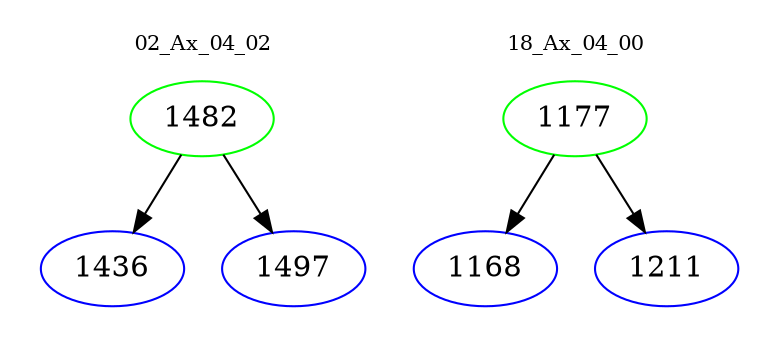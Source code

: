 digraph{
subgraph cluster_0 {
color = white
label = "02_Ax_04_02";
fontsize=10;
T0_1482 [label="1482", color="green"]
T0_1482 -> T0_1436 [color="black"]
T0_1436 [label="1436", color="blue"]
T0_1482 -> T0_1497 [color="black"]
T0_1497 [label="1497", color="blue"]
}
subgraph cluster_1 {
color = white
label = "18_Ax_04_00";
fontsize=10;
T1_1177 [label="1177", color="green"]
T1_1177 -> T1_1168 [color="black"]
T1_1168 [label="1168", color="blue"]
T1_1177 -> T1_1211 [color="black"]
T1_1211 [label="1211", color="blue"]
}
}
